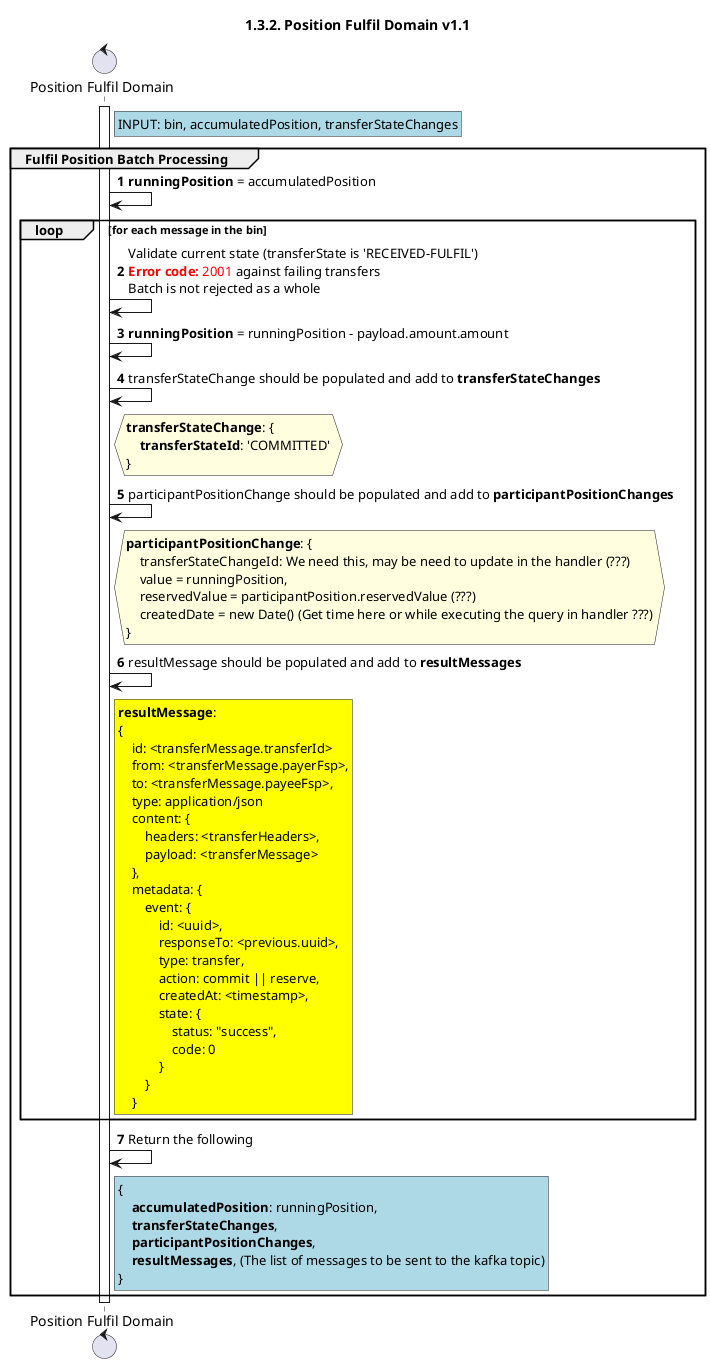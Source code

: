 /'*****
 License
 --------------
 Copyright © 2017 Bill & Melinda Gates Foundation
 The Mojaloop files are made available by the Bill & Melinda Gates Foundation under the Apache License, Version 2.0 (the "License") and you may not use these files except in compliance with the License. You may obtain a copy of the License at
 http://www.apache.org/licenses/LICENSE-2.0
 Unless required by applicable law or agreed to in writing, the Mojaloop files are distributed on an "AS IS" BASIS, WITHOUT WARRANTIES OR CONDITIONS OF ANY KIND, either express or implied. See the License for the specific language governing permissions and limitations under the License.
 Contributors
 --------------
 This is the official list of the Mojaloop project contributors for this file.
 Names of the original copyright holders (individuals or organizations)
 should be listed with a '*' in the first column. People who have
 contributed from an organization can be listed under the organization
 that actually holds the copyright for their contributions (see the
 Gates Foundation organization for an example). Those individuals should have
 their names indented and be marked with a '-'. Email address can be added
 optionally within square brackets <email>.
 * Gates Foundation
 - Name Surname <name.surname@gatesfoundation.com>

 * Georgi Georgiev <georgi.georgiev@modusbox.com>
 * Rajiv Mothilal <rajiv.mothilal@modusbox.com>
 * Miguel de Barros <miguel.debarros@modusbox.com>
 * Valentin Genev <valentin.genev@modusbox.com>
 --------------
 ******'/

@startuml
' declate title
title 1.3.2. Position Fulfil Domain v1.1

autonumber

' Actor Keys:
'   boundary - APIs/Interfaces, etc
'   collections - Kafka Topics
'   control - Kafka Consumers
'   entity - Database Access Objects
'   database - Database Persistence Store

' declare actors
control "Position Fulfil Domain" as DOMAIN_POSITION_FULFIL


' start flow
activate DOMAIN_POSITION_FULFIL
rnote right of DOMAIN_POSITION_FULFIL #lightblue
    INPUT: bin, accumulatedPosition, transferStateChanges
end note
group Fulfil Position Batch Processing
    DOMAIN_POSITION_FULFIL -> DOMAIN_POSITION_FULFIL: **runningPosition** = accumulatedPosition
    loop for each message in the bin
        DOMAIN_POSITION_FULFIL -> DOMAIN_POSITION_FULFIL: Validate current state (transferState is 'RECEIVED-FULFIL')\n<color #FF0000><b>Error code:</b> 2001</color> against failing transfers\nBatch is not rejected as a whole
        DOMAIN_POSITION_FULFIL -> DOMAIN_POSITION_FULFIL: **runningPosition** = runningPosition - payload.amount.amount
        DOMAIN_POSITION_FULFIL -> DOMAIN_POSITION_FULFIL: transferStateChange should be populated and add to **transferStateChanges**
        hnote right of DOMAIN_POSITION_FULFIL #lightyellow
            **transferStateChange**: {
                **transferStateId**: 'COMMITTED'
            }
        end note
        DOMAIN_POSITION_FULFIL -> DOMAIN_POSITION_FULFIL: participantPositionChange should be populated and add to **participantPositionChanges**
        hnote right of DOMAIN_POSITION_FULFIL #lightyellow
            **participantPositionChange**: {
                transferStateChangeId: We need this, may be need to update in the handler (???)
                value = runningPosition,
                reservedValue = participantPosition.reservedValue (???)
                createdDate = new Date() (Get time here or while executing the query in handler ???)
            }
        end note
        DOMAIN_POSITION_FULFIL -> DOMAIN_POSITION_FULFIL: resultMessage should be populated and add to **resultMessages**
        rnote right of DOMAIN_POSITION_FULFIL #yellow
            **resultMessage**:
            {
                id: <transferMessage.transferId>
                from: <transferMessage.payerFsp>,
                to: <transferMessage.payeeFsp>,
                type: application/json
                content: {
                    headers: <transferHeaders>,
                    payload: <transferMessage>
                },
                metadata: {
                    event: {
                        id: <uuid>,
                        responseTo: <previous.uuid>,
                        type: transfer,
                        action: commit || reserve,
                        createdAt: <timestamp>,
                        state: {
                            status: "success",
                            code: 0
                        }
                    }
                }
            end note
    end
    DOMAIN_POSITION_FULFIL -> DOMAIN_POSITION_FULFIL: Return the following
    rnote right of DOMAIN_POSITION_FULFIL #lightblue
    {
        **accumulatedPosition**: runningPosition,
        **transferStateChanges**,
        **participantPositionChanges**,
        **resultMessages**, (The list of messages to be sent to the kafka topic)
    }
    end note
end
deactivate DOMAIN_POSITION_FULFIL
@enduml
